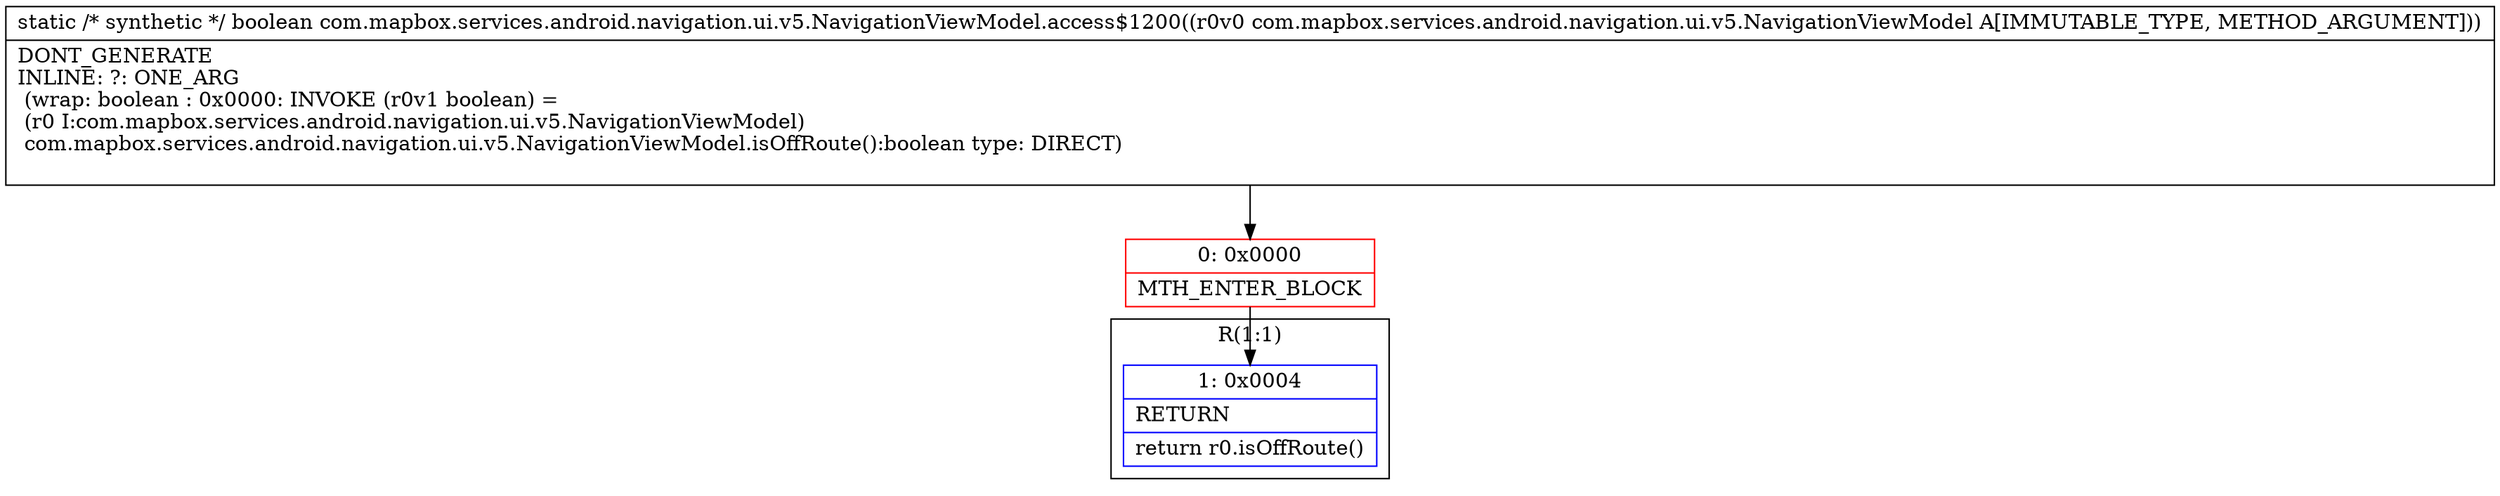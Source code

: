 digraph "CFG forcom.mapbox.services.android.navigation.ui.v5.NavigationViewModel.access$1200(Lcom\/mapbox\/services\/android\/navigation\/ui\/v5\/NavigationViewModel;)Z" {
subgraph cluster_Region_1170875478 {
label = "R(1:1)";
node [shape=record,color=blue];
Node_1 [shape=record,label="{1\:\ 0x0004|RETURN\l|return r0.isOffRoute()\l}"];
}
Node_0 [shape=record,color=red,label="{0\:\ 0x0000|MTH_ENTER_BLOCK\l}"];
MethodNode[shape=record,label="{static \/* synthetic *\/ boolean com.mapbox.services.android.navigation.ui.v5.NavigationViewModel.access$1200((r0v0 com.mapbox.services.android.navigation.ui.v5.NavigationViewModel A[IMMUTABLE_TYPE, METHOD_ARGUMENT]))  | DONT_GENERATE\lINLINE: ?: ONE_ARG  \l  (wrap: boolean : 0x0000: INVOKE  (r0v1 boolean) = \l  (r0 I:com.mapbox.services.android.navigation.ui.v5.NavigationViewModel)\l com.mapbox.services.android.navigation.ui.v5.NavigationViewModel.isOffRoute():boolean type: DIRECT)\l\l}"];
MethodNode -> Node_0;
Node_0 -> Node_1;
}

